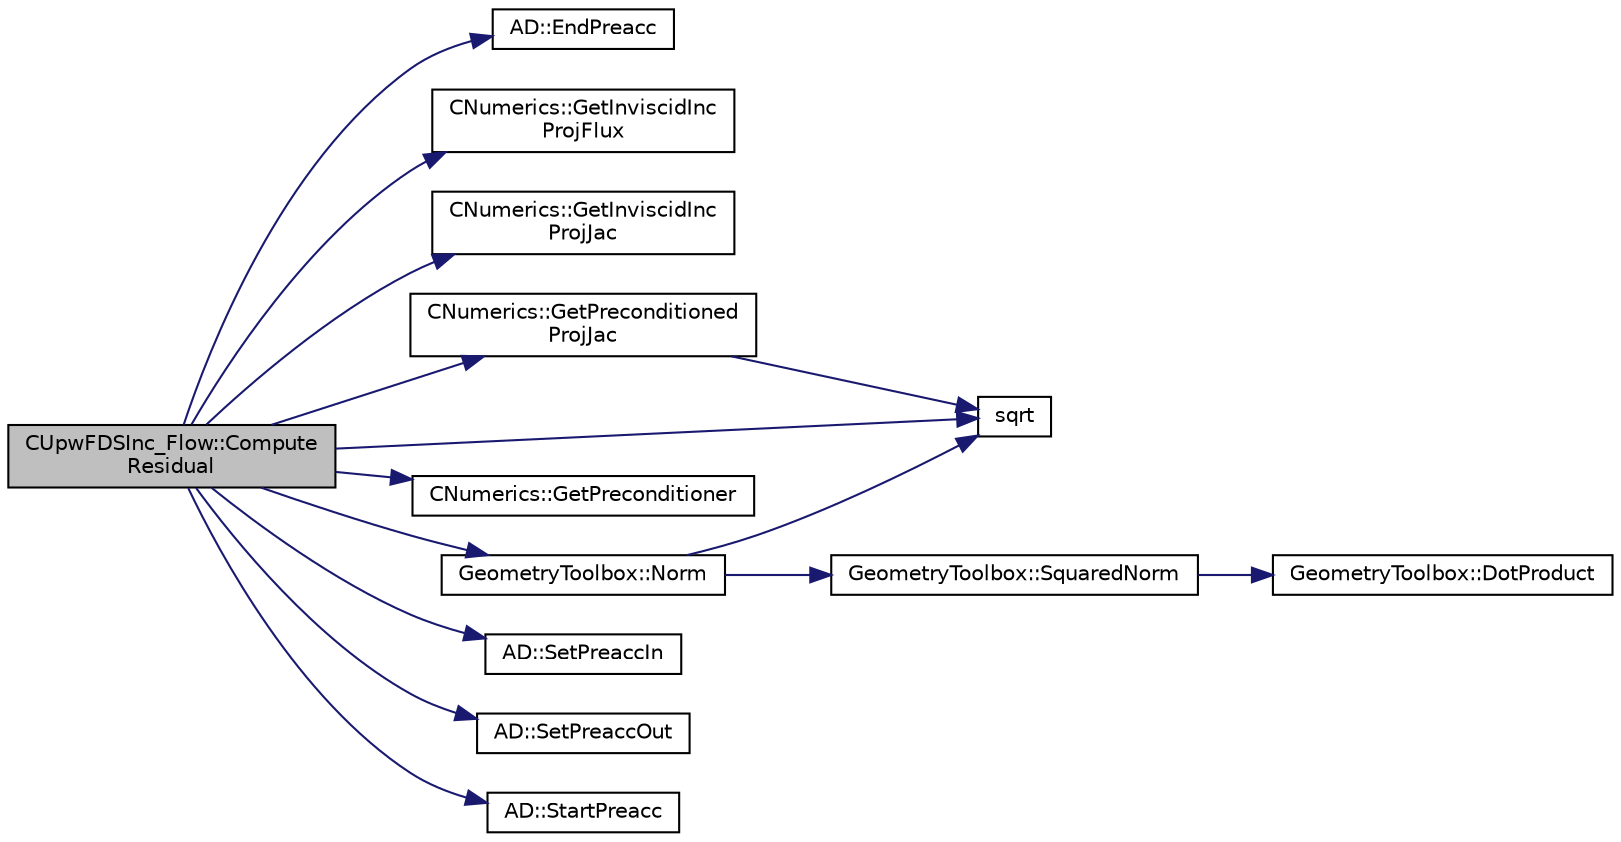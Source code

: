 digraph "CUpwFDSInc_Flow::ComputeResidual"
{
 // LATEX_PDF_SIZE
  edge [fontname="Helvetica",fontsize="10",labelfontname="Helvetica",labelfontsize="10"];
  node [fontname="Helvetica",fontsize="10",shape=record];
  rankdir="LR";
  Node1 [label="CUpwFDSInc_Flow::Compute\lResidual",height=0.2,width=0.4,color="black", fillcolor="grey75", style="filled", fontcolor="black",tooltip="Compute the upwind flux between two nodes i and j."];
  Node1 -> Node2 [color="midnightblue",fontsize="10",style="solid",fontname="Helvetica"];
  Node2 [label="AD::EndPreacc",height=0.2,width=0.4,color="black", fillcolor="white", style="filled",URL="$namespaceAD.html#a309d057a92faa60a3a760254678ec9ea",tooltip="Ends a preaccumulation section and computes the local Jacobi matrix of a code section using the varia..."];
  Node1 -> Node3 [color="midnightblue",fontsize="10",style="solid",fontname="Helvetica"];
  Node3 [label="CNumerics::GetInviscidInc\lProjFlux",height=0.2,width=0.4,color="black", fillcolor="white", style="filled",URL="$classCNumerics.html#ad5d448c5880fbff58077cc68e897578f",tooltip="Compute the projected inviscid flux vector for incompresible simulations."];
  Node1 -> Node4 [color="midnightblue",fontsize="10",style="solid",fontname="Helvetica"];
  Node4 [label="CNumerics::GetInviscidInc\lProjJac",height=0.2,width=0.4,color="black", fillcolor="white", style="filled",URL="$classCNumerics.html#a3a53f6359f4cc450baf0a4cf9d61e0eb",tooltip="Compute the projection of the inviscid Jacobian matrices (incompressible)."];
  Node1 -> Node5 [color="midnightblue",fontsize="10",style="solid",fontname="Helvetica"];
  Node5 [label="CNumerics::GetPreconditioned\lProjJac",height=0.2,width=0.4,color="black", fillcolor="white", style="filled",URL="$classCNumerics.html#aedb3484877f7397f73bc8ffd4cb0a5f6",tooltip="Compute the projection of the preconditioned inviscid Jacobian matrices."];
  Node5 -> Node6 [color="midnightblue",fontsize="10",style="solid",fontname="Helvetica"];
  Node6 [label="sqrt",height=0.2,width=0.4,color="black", fillcolor="white", style="filled",URL="$group__SIMD.html#ga54a1925ab40fb4249ea255072520de35",tooltip=" "];
  Node1 -> Node7 [color="midnightblue",fontsize="10",style="solid",fontname="Helvetica"];
  Node7 [label="CNumerics::GetPreconditioner",height=0.2,width=0.4,color="black", fillcolor="white", style="filled",URL="$classCNumerics.html#a6e321c903c59a428dfa8b3c454354ea9",tooltip="Compute the low speed preconditioning matrix."];
  Node1 -> Node8 [color="midnightblue",fontsize="10",style="solid",fontname="Helvetica"];
  Node8 [label="GeometryToolbox::Norm",height=0.2,width=0.4,color="black", fillcolor="white", style="filled",URL="$group__GeometryToolbox.html#gad8b24e50333c9a8378f7abf18222f36a",tooltip=" "];
  Node8 -> Node6 [color="midnightblue",fontsize="10",style="solid",fontname="Helvetica"];
  Node8 -> Node9 [color="midnightblue",fontsize="10",style="solid",fontname="Helvetica"];
  Node9 [label="GeometryToolbox::SquaredNorm",height=0.2,width=0.4,color="black", fillcolor="white", style="filled",URL="$group__GeometryToolbox.html#ga98c9b9314cc6352c9bba49b8cfb4b056",tooltip=" "];
  Node9 -> Node10 [color="midnightblue",fontsize="10",style="solid",fontname="Helvetica"];
  Node10 [label="GeometryToolbox::DotProduct",height=0.2,width=0.4,color="black", fillcolor="white", style="filled",URL="$group__GeometryToolbox.html#ga7ec3e1e20fab73dbf0159fe38492cc89",tooltip=" "];
  Node1 -> Node11 [color="midnightblue",fontsize="10",style="solid",fontname="Helvetica"];
  Node11 [label="AD::SetPreaccIn",height=0.2,width=0.4,color="black", fillcolor="white", style="filled",URL="$namespaceAD.html#aa163589c94af6ddfdbcf901ecc76ac77",tooltip="Sets the scalar inputs of a preaccumulation section."];
  Node1 -> Node12 [color="midnightblue",fontsize="10",style="solid",fontname="Helvetica"];
  Node12 [label="AD::SetPreaccOut",height=0.2,width=0.4,color="black", fillcolor="white", style="filled",URL="$namespaceAD.html#a96f26aa5f6909173e990e03b864fec33",tooltip="Sets the scalar outputs of a preaccumulation section."];
  Node1 -> Node6 [color="midnightblue",fontsize="10",style="solid",fontname="Helvetica"];
  Node1 -> Node13 [color="midnightblue",fontsize="10",style="solid",fontname="Helvetica"];
  Node13 [label="AD::StartPreacc",height=0.2,width=0.4,color="black", fillcolor="white", style="filled",URL="$namespaceAD.html#a2a1e9c4b109fd751e84132c9495de3ff",tooltip="Starts a new preaccumulation section and sets the input variables."];
}
